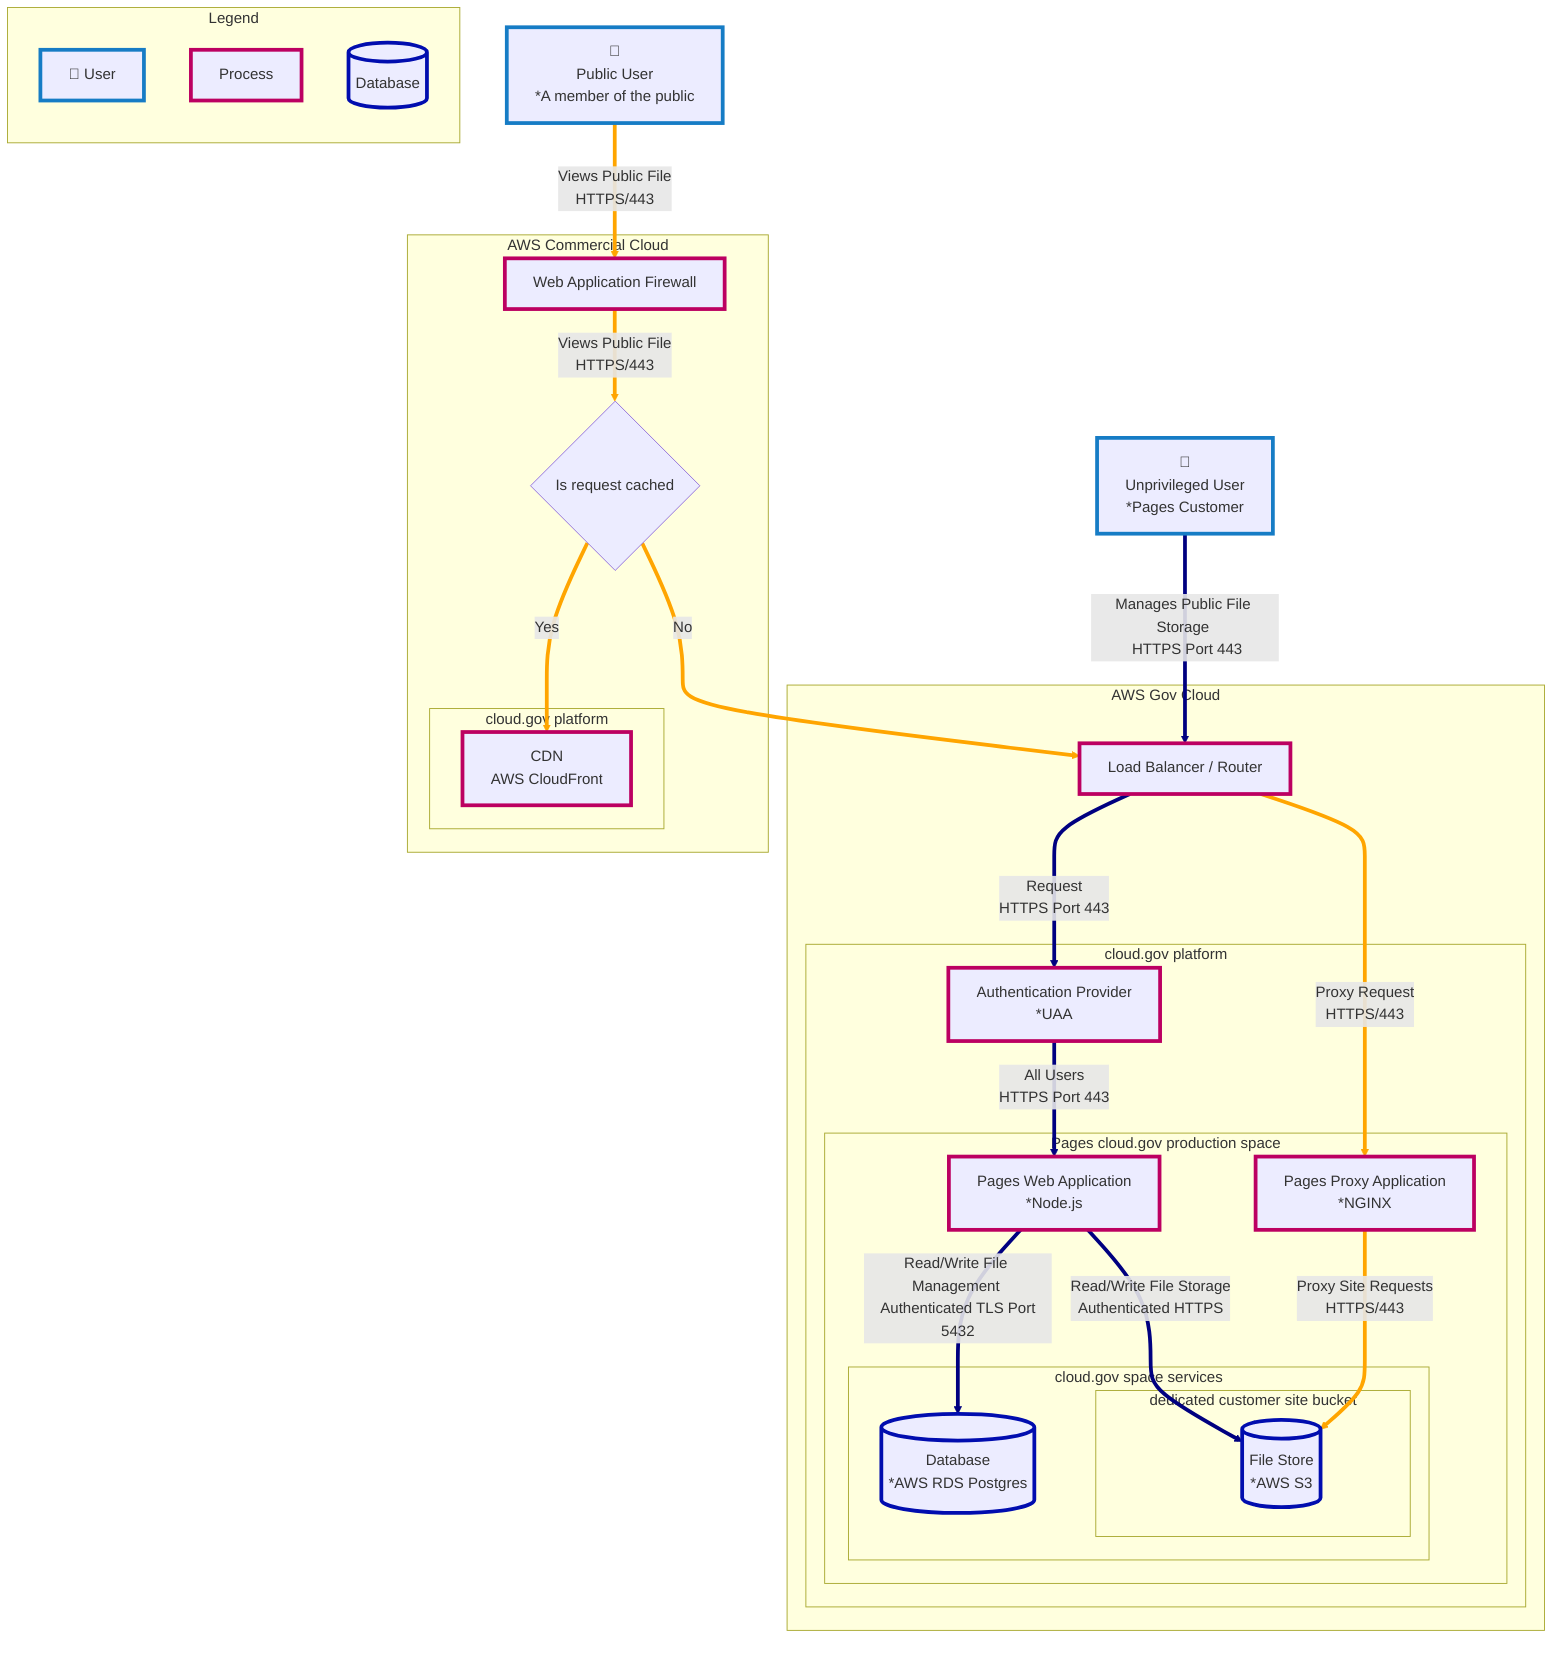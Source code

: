 flowchart TB
  direction BT

  %% Styles
  classDef userStyle stroke:#167CC5,stroke-width:4px
  classDef processStyle stroke:#bc0061,stroke-width:4px
  classDef dbStyle stroke:#010daf,stroke-width:4px


  %% Users
  user_unprivleged["👤  <br/> Unprivileged User <br/> *Pages Customer"]:::userStyle
  user["👤  <br/> Public User <br/> *A member of the public"]:::userStyle


  %% Processors
  aws_cdn[CDN <br/> AWS CloudFront]:::processStyle
  pages_proxy[Pages Proxy Application <br/> *NGINX]:::processStyle
  aws_load_balancer[Load Balancer / Router]:::processStyle
  auth_provider[Authentication Provider <br/> *UAA]:::processStyle
  pages_app[Pages Web Application <br/> *Node.js]:::processStyle


  %% Services
   waf[Web Application Firewall]:::processStyle


  %% Decisions
  is_cached{Is request cached}:::decisionStyle


  %% Databases
  database[(Database <br/> *AWS RDS Postgres)]:::dbStyle
  s3[(File Store <br/> *AWS S3)]:::dbStyle


  %% Flow
  %%%% Pages Customer
  auth_provider -- All Users <br/> HTTPS Port 443--> pages_app
  user_unprivleged -- Manages Public File Storage <br/> HTTPS Port 443 --> aws_load_balancer
  aws_load_balancer -- Request <br /> HTTPS Port 443 --> auth_provider
  pages_app -- Read/Write File Management <br /> Authenticated TLS Port 5432  --> database
  pages_app -- Read/Write File Storage <br /> Authenticated HTTPS  --> s3

  %%%%%%%% Styling
  linkStyle 0,1,2,3,4 stroke-width:4px,fill:none,stroke:navy

  %%%% Public
  user -- Views Public File <br/> HTTPS/443 --> waf
  waf -- Views Public File <br/> HTTPS/443 --> is_cached
  is_cached -- Yes --> aws_cdn
  is_cached -- No --> aws_load_balancer
  aws_load_balancer -- Proxy Request <br /> HTTPS/443 --> pages_proxy
  pages_proxy -- Proxy Site Requests <br /> HTTPS/443  --> s3

  %%%%%%%% Styling
  linkStyle 5,6,7,8,9,10 stroke-width:4px,fill:none,stroke:orange


  %% Layout
  subgraph AWS Commercial Cloud
    waf
    is_cached
    subgraph cloud.gov platform
      aws_cdn
    end
  end

  subgraph AWS Gov Cloud
    aws_load_balancer
    subgraph cloud.gov platform
      auth_provider
      subgraph Pages cloud.gov production space
        pages_app
        pages_proxy
        subgraph cloud.gov space services
          database
          subgraph dedicated customer site bucket
            s3
          end
        end
      end
    end
  end

  subgraph Legend
    direction BT
    legend_user["👤 User"]:::userStyle
    legend_process[Process]:::processStyle
    legend_db[(Database)]:::dbStyle
  end